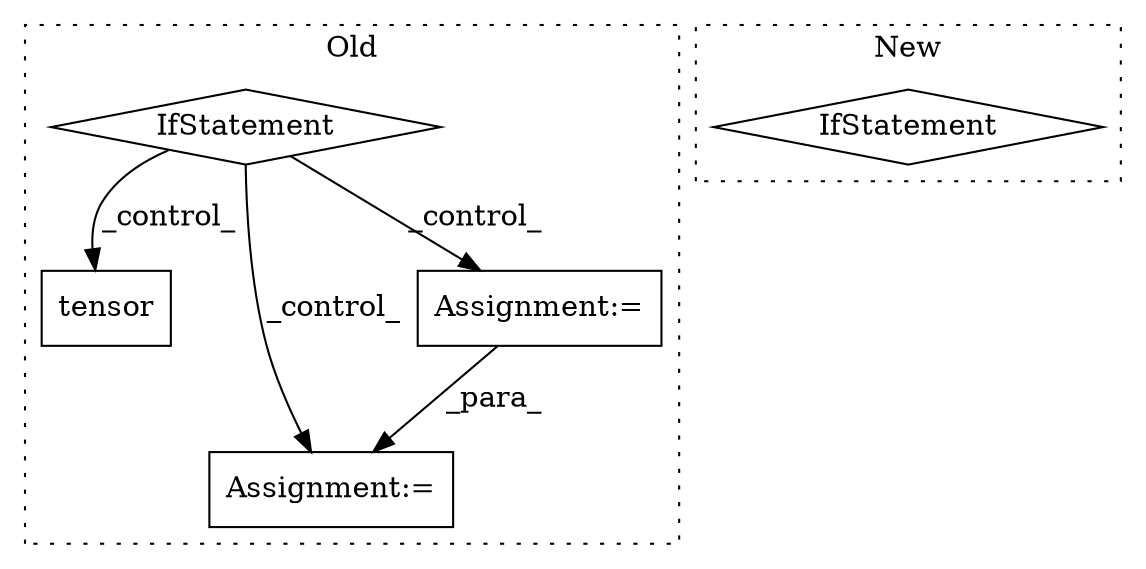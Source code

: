 digraph G {
subgraph cluster0 {
1 [label="tensor" a="32" s="1841,1858" l="7,1" shape="box"];
3 [label="IfStatement" a="25" s="1766,1786" l="4,2" shape="diamond"];
4 [label="Assignment:=" a="7" s="2144" l="1" shape="box"];
5 [label="Assignment:=" a="7" s="2007" l="1" shape="box"];
label = "Old";
style="dotted";
}
subgraph cluster1 {
2 [label="IfStatement" a="25" s="1425,1445" l="4,2" shape="diamond"];
label = "New";
style="dotted";
}
3 -> 5 [label="_control_"];
3 -> 4 [label="_control_"];
3 -> 1 [label="_control_"];
5 -> 4 [label="_para_"];
}